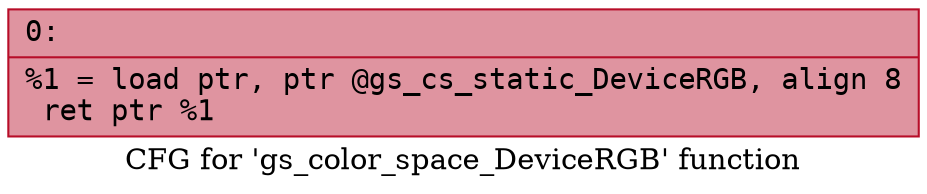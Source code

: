 digraph "CFG for 'gs_color_space_DeviceRGB' function" {
	label="CFG for 'gs_color_space_DeviceRGB' function";

	Node0x60000256cfa0 [shape=record,color="#b70d28ff", style=filled, fillcolor="#b70d2870" fontname="Courier",label="{0:\l|  %1 = load ptr, ptr @gs_cs_static_DeviceRGB, align 8\l  ret ptr %1\l}"];
}
